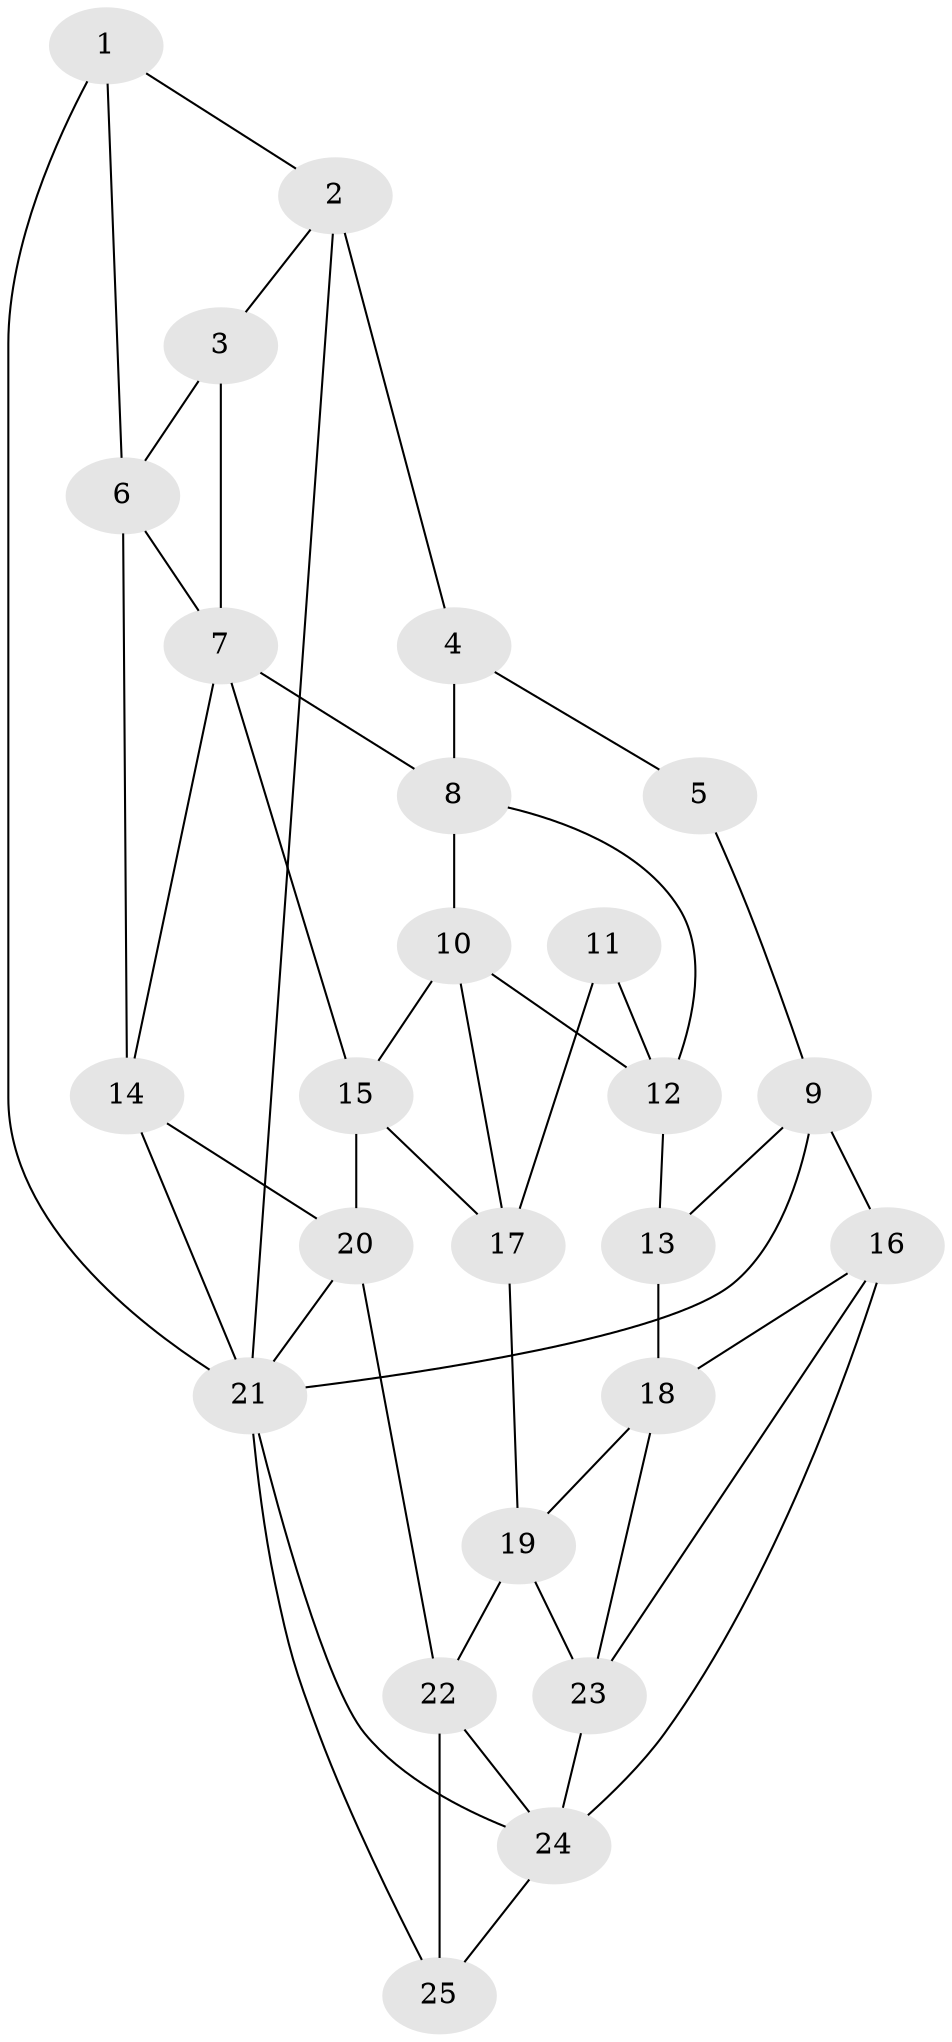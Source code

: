 // original degree distribution, {3: 0.024390243902439025, 5: 0.5609756097560976, 4: 0.21951219512195122, 6: 0.1951219512195122}
// Generated by graph-tools (version 1.1) at 2025/38/03/04/25 23:38:23]
// undirected, 25 vertices, 48 edges
graph export_dot {
  node [color=gray90,style=filled];
  1;
  2;
  3;
  4;
  5;
  6;
  7;
  8;
  9;
  10;
  11;
  12;
  13;
  14;
  15;
  16;
  17;
  18;
  19;
  20;
  21;
  22;
  23;
  24;
  25;
  1 -- 2 [weight=1.0];
  1 -- 6 [weight=1.0];
  1 -- 21 [weight=1.0];
  2 -- 3 [weight=1.0];
  2 -- 4 [weight=2.0];
  2 -- 21 [weight=1.0];
  3 -- 6 [weight=1.0];
  3 -- 7 [weight=1.0];
  4 -- 5 [weight=2.0];
  4 -- 8 [weight=1.0];
  5 -- 9 [weight=2.0];
  6 -- 7 [weight=1.0];
  6 -- 14 [weight=1.0];
  7 -- 8 [weight=2.0];
  7 -- 14 [weight=1.0];
  7 -- 15 [weight=1.0];
  8 -- 10 [weight=2.0];
  8 -- 12 [weight=1.0];
  9 -- 13 [weight=1.0];
  9 -- 16 [weight=1.0];
  9 -- 21 [weight=1.0];
  10 -- 12 [weight=1.0];
  10 -- 15 [weight=1.0];
  10 -- 17 [weight=1.0];
  11 -- 12 [weight=2.0];
  11 -- 17 [weight=2.0];
  12 -- 13 [weight=2.0];
  13 -- 18 [weight=2.0];
  14 -- 20 [weight=2.0];
  14 -- 21 [weight=1.0];
  15 -- 17 [weight=1.0];
  15 -- 20 [weight=2.0];
  16 -- 18 [weight=1.0];
  16 -- 23 [weight=1.0];
  16 -- 24 [weight=1.0];
  17 -- 19 [weight=2.0];
  18 -- 19 [weight=1.0];
  18 -- 23 [weight=1.0];
  19 -- 22 [weight=1.0];
  19 -- 23 [weight=1.0];
  20 -- 21 [weight=1.0];
  20 -- 22 [weight=1.0];
  21 -- 24 [weight=2.0];
  21 -- 25 [weight=1.0];
  22 -- 24 [weight=1.0];
  22 -- 25 [weight=2.0];
  23 -- 24 [weight=2.0];
  24 -- 25 [weight=1.0];
}
